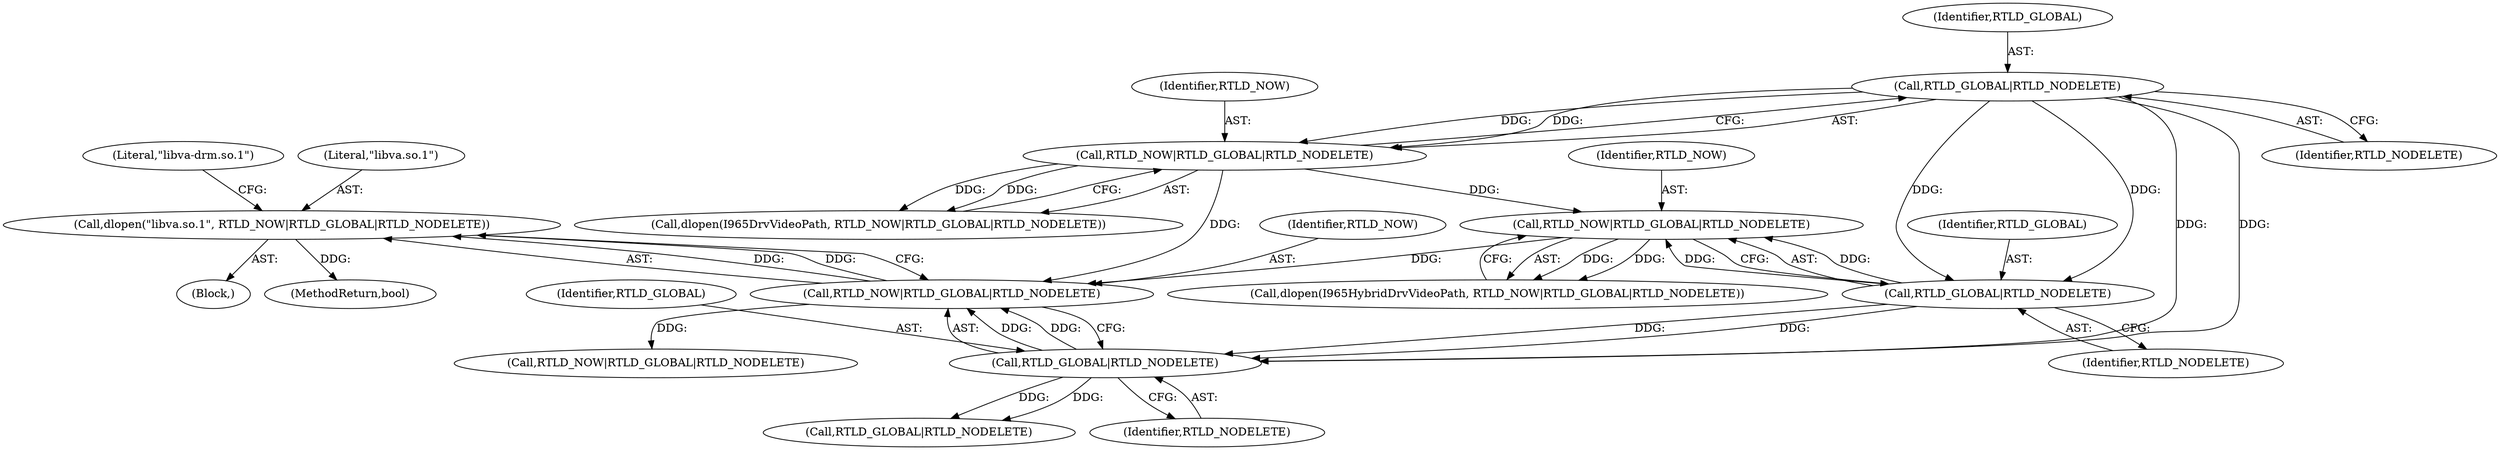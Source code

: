 digraph "0_Chrome_27c68f543e5eba779902447445dfb05ec3f5bf75_9@API" {
"1000165" [label="(Call,dlopen(\"libva.so.1\", RTLD_NOW|RTLD_GLOBAL|RTLD_NODELETE))"];
"1000167" [label="(Call,RTLD_NOW|RTLD_GLOBAL|RTLD_NODELETE)"];
"1000151" [label="(Call,RTLD_NOW|RTLD_GLOBAL|RTLD_NODELETE)"];
"1000153" [label="(Call,RTLD_GLOBAL|RTLD_NODELETE)"];
"1000160" [label="(Call,RTLD_NOW|RTLD_GLOBAL|RTLD_NODELETE)"];
"1000162" [label="(Call,RTLD_GLOBAL|RTLD_NODELETE)"];
"1000169" [label="(Call,RTLD_GLOBAL|RTLD_NODELETE)"];
"1000170" [label="(Identifier,RTLD_GLOBAL)"];
"1000163" [label="(Identifier,RTLD_GLOBAL)"];
"1000151" [label="(Call,RTLD_NOW|RTLD_GLOBAL|RTLD_NODELETE)"];
"1000167" [label="(Call,RTLD_NOW|RTLD_GLOBAL|RTLD_NODELETE)"];
"1000166" [label="(Literal,\"libva.so.1\")"];
"1000174" [label="(Call,RTLD_NOW|RTLD_GLOBAL|RTLD_NODELETE)"];
"1000124" [label="(Block,)"];
"1000173" [label="(Literal,\"libva-drm.so.1\")"];
"1000168" [label="(Identifier,RTLD_NOW)"];
"1000176" [label="(Call,RTLD_GLOBAL|RTLD_NODELETE)"];
"1000152" [label="(Identifier,RTLD_NOW)"];
"1000165" [label="(Call,dlopen(\"libva.so.1\", RTLD_NOW|RTLD_GLOBAL|RTLD_NODELETE))"];
"1000149" [label="(Call,dlopen(I965DrvVideoPath, RTLD_NOW|RTLD_GLOBAL|RTLD_NODELETE))"];
"1000161" [label="(Identifier,RTLD_NOW)"];
"1000158" [label="(Call,dlopen(I965HybridDrvVideoPath, RTLD_NOW|RTLD_GLOBAL|RTLD_NODELETE))"];
"1000181" [label="(MethodReturn,bool)"];
"1000155" [label="(Identifier,RTLD_NODELETE)"];
"1000171" [label="(Identifier,RTLD_NODELETE)"];
"1000169" [label="(Call,RTLD_GLOBAL|RTLD_NODELETE)"];
"1000154" [label="(Identifier,RTLD_GLOBAL)"];
"1000160" [label="(Call,RTLD_NOW|RTLD_GLOBAL|RTLD_NODELETE)"];
"1000162" [label="(Call,RTLD_GLOBAL|RTLD_NODELETE)"];
"1000164" [label="(Identifier,RTLD_NODELETE)"];
"1000153" [label="(Call,RTLD_GLOBAL|RTLD_NODELETE)"];
"1000165" -> "1000124"  [label="AST: "];
"1000165" -> "1000167"  [label="CFG: "];
"1000166" -> "1000165"  [label="AST: "];
"1000167" -> "1000165"  [label="AST: "];
"1000173" -> "1000165"  [label="CFG: "];
"1000165" -> "1000181"  [label="DDG: "];
"1000167" -> "1000165"  [label="DDG: "];
"1000167" -> "1000165"  [label="DDG: "];
"1000167" -> "1000169"  [label="CFG: "];
"1000168" -> "1000167"  [label="AST: "];
"1000169" -> "1000167"  [label="AST: "];
"1000151" -> "1000167"  [label="DDG: "];
"1000160" -> "1000167"  [label="DDG: "];
"1000169" -> "1000167"  [label="DDG: "];
"1000169" -> "1000167"  [label="DDG: "];
"1000167" -> "1000174"  [label="DDG: "];
"1000151" -> "1000149"  [label="AST: "];
"1000151" -> "1000153"  [label="CFG: "];
"1000152" -> "1000151"  [label="AST: "];
"1000153" -> "1000151"  [label="AST: "];
"1000149" -> "1000151"  [label="CFG: "];
"1000151" -> "1000149"  [label="DDG: "];
"1000151" -> "1000149"  [label="DDG: "];
"1000153" -> "1000151"  [label="DDG: "];
"1000153" -> "1000151"  [label="DDG: "];
"1000151" -> "1000160"  [label="DDG: "];
"1000153" -> "1000155"  [label="CFG: "];
"1000154" -> "1000153"  [label="AST: "];
"1000155" -> "1000153"  [label="AST: "];
"1000153" -> "1000162"  [label="DDG: "];
"1000153" -> "1000162"  [label="DDG: "];
"1000153" -> "1000169"  [label="DDG: "];
"1000153" -> "1000169"  [label="DDG: "];
"1000160" -> "1000158"  [label="AST: "];
"1000160" -> "1000162"  [label="CFG: "];
"1000161" -> "1000160"  [label="AST: "];
"1000162" -> "1000160"  [label="AST: "];
"1000158" -> "1000160"  [label="CFG: "];
"1000160" -> "1000158"  [label="DDG: "];
"1000160" -> "1000158"  [label="DDG: "];
"1000162" -> "1000160"  [label="DDG: "];
"1000162" -> "1000160"  [label="DDG: "];
"1000162" -> "1000164"  [label="CFG: "];
"1000163" -> "1000162"  [label="AST: "];
"1000164" -> "1000162"  [label="AST: "];
"1000162" -> "1000169"  [label="DDG: "];
"1000162" -> "1000169"  [label="DDG: "];
"1000169" -> "1000171"  [label="CFG: "];
"1000170" -> "1000169"  [label="AST: "];
"1000171" -> "1000169"  [label="AST: "];
"1000169" -> "1000176"  [label="DDG: "];
"1000169" -> "1000176"  [label="DDG: "];
}
